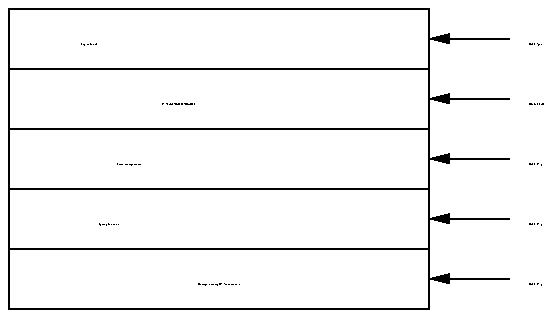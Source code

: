 ...\"
...\"  @OSF_COPYRIGHT@
...\"  COPYRIGHT NOTICE
...\"  Copyright (c) 1990, 1991, 1992, 1993 Open Software Foundation, Inc.
...\"  ALL RIGHTS RESERVED (DCE).  See the file named COPYRIGHT.DCE in the
...\"  src directory for the full copyright text.
...\"
...\"
...\" HISTORY
...\" $Log: 3j_sec_17.pic,v $
...\" Revision 1.1.2.4  1995/05/05  22:20:20  buckler
...\" 	Incorporated 1.1 edits.
...\" 	[1995/05/05  22:08:23  buckler]
...\"
...\" Revision 1.1.2.3  1993/01/29  17:21:40  cjd
...\" 	Embedded copyright notice
...\" 	[1993/01/29  17:06:40  cjd]
...\" 
...\" Revision 1.1.2.2  1992/09/01  17:19:25  weir
...\" 	Moved
...\" 	[1992/09/01  17:03:07  weir]
...\" 
...\" Revision 1.1  1992/01/29  15:42:27  damon
...\" 	Initial revision
...\" 
...\" $EndLog$
...\"
...\" (c) Copyright 1991, Open Software Foundation, Inc. ALL RIGHTS RESERVED
.PS
scale = 80
"\fB\s10foreign_user:zig@/.../cs.univ.edu:r\s0\fP"  at 84, 12
"\fB\s10group:friends:r\s0\fP"  at 40, 36
"\fB\s10user:snowpaws:rw\s0\fP"  at 48, 60
"\fB\s10/.../C=US/O=OSF/OU=DCE\s0\fP"  at 68, 84
"\fB\s10sp_data_acl\s0\fP"  at 32, 108
line   from 0, 24 \
	to 168, 24 
line   from 0, 48 \
	to 168, 48 
line   from 0, 72 \
	to 168, 72 
line   from 0, 96 \
	to 168, 96 
box  wid 168 ht 120 at 84, 60
line ->  from 200, 12 \
	to 168, 12 
line ->  from 200, 36 \
	to 168, 36 
line ->  from 200, 60 \
	to 168, 60 
line ->  from 200, 84 \
	to 168, 84 
line ->  from 200, 108 \
	to 168, 108 
"\fR\s10ACL Type\s0\fP" ljust at 208, 108
"\fR\s10Default Cell\s0\fP" ljust at 208, 84
"\fR\s10ACL Entry\s0\fP" ljust at 208, 12
"\fR\s10ACL Entry\s0\fP" ljust at 208, 36
"\fR\s10ACL Entry\s0\fP" ljust at 208, 60
.PE
